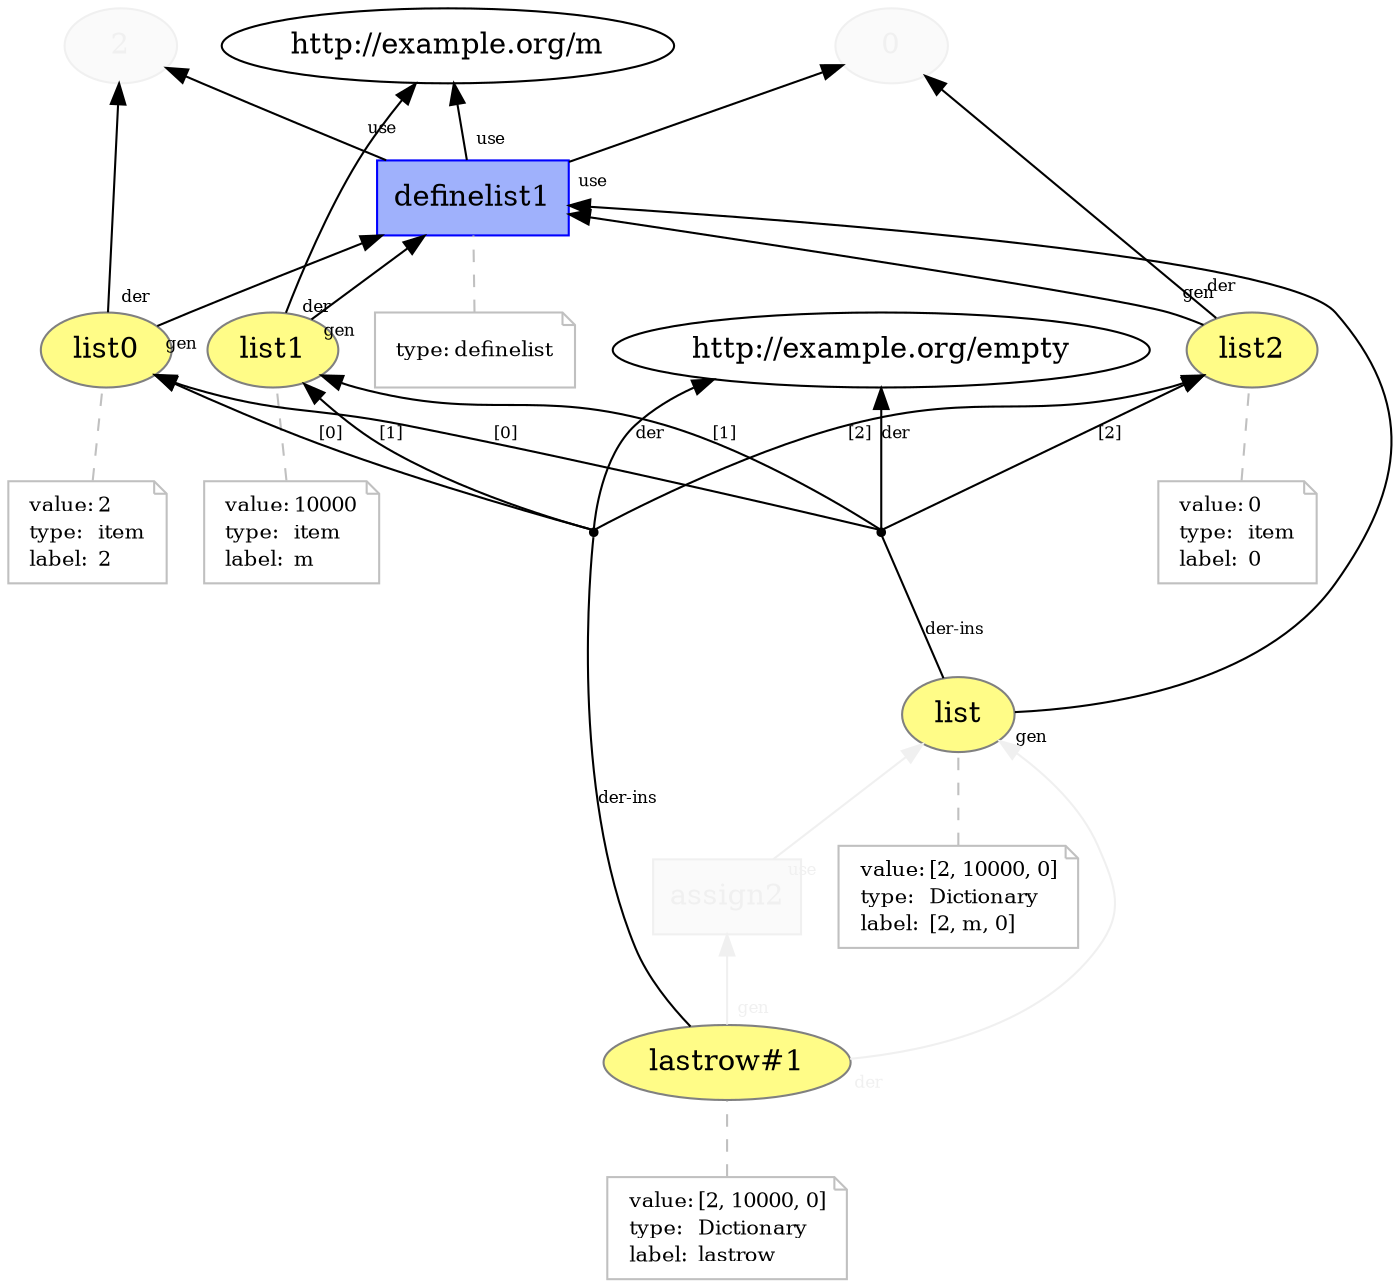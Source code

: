 digraph "PROV" { size="16,12"; rankdir="BT";
"http://example.org/2" [fillcolor="#FAFAFA",color="#F0F0F0",style="filled",fontcolor="#F0F0F0",label="2",URL="http://example.org/2"]
"http://example.org/0" [fillcolor="#FAFAFA",color="#F0F0F0",style="filled",fontcolor="#F0F0F0",label="0",URL="http://example.org/0"]
"http://example.org/list" [fillcolor="#FFFC87",color="#808080",style="filled",label="list",URL="http://example.org/list"]
"-attrs0" [color="gray",shape="note",fontsize="10",fontcolor="black",label=<<TABLE cellpadding="0" border="0">
	<TR>
	    <TD align="left">value:</TD>
	    <TD align="left">[2, 10000, 0]</TD>
	</TR>
	<TR>
	    <TD align="left">type:</TD>
	    <TD align="left">Dictionary</TD>
	</TR>
	<TR>
	    <TD align="left">label:</TD>
	    <TD align="left">[2, m, 0]</TD>
	</TR>
</TABLE>>]
"-attrs0" -> "http://example.org/list" [color="gray",style="dashed",arrowhead="none"]
"http://example.org/list0" [fillcolor="#FFFC87",color="#808080",style="filled",label="list0",URL="http://example.org/list0"]
"-attrs1" [color="gray",shape="note",fontsize="10",fontcolor="black",label=<<TABLE cellpadding="0" border="0">
	<TR>
	    <TD align="left">value:</TD>
	    <TD align="left">2</TD>
	</TR>
	<TR>
	    <TD align="left">type:</TD>
	    <TD align="left">item</TD>
	</TR>
	<TR>
	    <TD align="left">label:</TD>
	    <TD align="left">2</TD>
	</TR>
</TABLE>>]
"-attrs1" -> "http://example.org/list0" [color="gray",style="dashed",arrowhead="none"]
"http://example.org/list1" [fillcolor="#FFFC87",color="#808080",style="filled",label="list1",URL="http://example.org/list1"]
"-attrs2" [color="gray",shape="note",fontsize="10",fontcolor="black",label=<<TABLE cellpadding="0" border="0">
	<TR>
	    <TD align="left">value:</TD>
	    <TD align="left">10000</TD>
	</TR>
	<TR>
	    <TD align="left">type:</TD>
	    <TD align="left">item</TD>
	</TR>
	<TR>
	    <TD align="left">label:</TD>
	    <TD align="left">m</TD>
	</TR>
</TABLE>>]
"-attrs2" -> "http://example.org/list1" [color="gray",style="dashed",arrowhead="none"]
"http://example.org/list2" [fillcolor="#FFFC87",color="#808080",style="filled",label="list2",URL="http://example.org/list2"]
"-attrs3" [color="gray",shape="note",fontsize="10",fontcolor="black",label=<<TABLE cellpadding="0" border="0">
	<TR>
	    <TD align="left">value:</TD>
	    <TD align="left">0</TD>
	</TR>
	<TR>
	    <TD align="left">type:</TD>
	    <TD align="left">item</TD>
	</TR>
	<TR>
	    <TD align="left">label:</TD>
	    <TD align="left">0</TD>
	</TR>
</TABLE>>]
"-attrs3" -> "http://example.org/list2" [color="gray",style="dashed",arrowhead="none"]
"bn0" [shape="point",label=""]
"http://example.org/list" -> "bn0" [fontsize="8",distance="1.5",angle="60.0",rotation="20",label="der-ins",arrowhead="none"]
"bn0" -> "http://example.org/empty" [fontsize="8",distance="1.5",angle="60.0",rotation="20",label="der"]
"bn0" -> "http://example.org/list0" [fontsize="8",distance="1.5",angle="60.0",rotation="20",label="[0]"]
"bn0" -> "http://example.org/list1" [fontsize="8",distance="1.5",angle="60.0",rotation="20",label="[1]"]
"bn0" -> "http://example.org/list2" [fontsize="8",distance="1.5",angle="60.0",rotation="20",label="[2]"]
"http://example.org/definelist1" [fillcolor="#9FB1FC",color="#0000FF",shape="polygon",sides="4",style="filled",label="definelist1",URL="http://example.org/definelist1"]
"-attrs4" [color="gray",shape="note",fontsize="10",fontcolor="black",label=<<TABLE cellpadding="0" border="0">
	<TR>
	    <TD align="left">type:</TD>
	    <TD align="left">definelist</TD>
	</TR>
</TABLE>>]
"-attrs4" -> "http://example.org/definelist1" [color="gray",style="dashed",arrowhead="none"]
"http://example.org/list0" -> "http://example.org/2" [labelfontsize="8",labeldistance="1.5",labelangle="60.0",rotation="20",taillabel="der"]
"http://example.org/list1" -> "http://example.org/m" [labelfontsize="8",labeldistance="1.5",labelangle="60.0",rotation="20",taillabel="der"]
"http://example.org/list2" -> "http://example.org/0" [labelfontsize="8",labeldistance="1.5",labelangle="60.0",rotation="20",taillabel="der"]
"http://example.org/list" -> "http://example.org/definelist1" [labelfontsize="8",labeldistance="1.5",labelangle="60.0",rotation="20",taillabel="gen"]
"http://example.org/lastrow#1" [fillcolor="#FFFC87",color="#808080",style="filled",label="lastrow#1",URL="http://example.org/lastrow#1"]
"-attrs5" [color="gray",shape="note",fontsize="10",fontcolor="black",label=<<TABLE cellpadding="0" border="0">
	<TR>
	    <TD align="left">value:</TD>
	    <TD align="left">[2, 10000, 0]</TD>
	</TR>
	<TR>
	    <TD align="left">type:</TD>
	    <TD align="left">Dictionary</TD>
	</TR>
	<TR>
	    <TD align="left">label:</TD>
	    <TD align="left">lastrow</TD>
	</TR>
</TABLE>>]
"-attrs5" -> "http://example.org/lastrow#1" [color="gray",style="dashed",arrowhead="none"]
"bn1" [shape="point",label=""]
"http://example.org/lastrow#1" -> "bn1" [fontsize="8",distance="1.5",angle="60.0",rotation="20",label="der-ins",arrowhead="none"]
"bn1" -> "http://example.org/empty" [fontsize="8",distance="1.5",angle="60.0",rotation="20",label="der"]
"bn1" -> "http://example.org/list0" [fontsize="8",distance="1.5",angle="60.0",rotation="20",label="[0]"]
"bn1" -> "http://example.org/list1" [fontsize="8",distance="1.5",angle="60.0",rotation="20",label="[1]"]
"bn1" -> "http://example.org/list2" [fontsize="8",distance="1.5",angle="60.0",rotation="20",label="[2]"]
"http://example.org/assign2" [fillcolor="#FAFAFA",color="#F0F0F0",shape="polygon",sides="4",style="filled",fontcolor="#F0F0F0",label="assign2",URL="http://example.org/assign2"]
"http://example.org/lastrow#1" -> "http://example.org/list" [labelfontsize="8",labeldistance="1.5",labelangle="60.0",rotation="20",taillabel="der",fontcolor="#F0F0F0",color="#F0F0F0"]
"http://example.org/definelist1" -> "http://example.org/m" [labelfontsize="8",labeldistance="1.5",labelangle="60.0",rotation="20",taillabel="use"]
"http://example.org/assign2" -> "http://example.org/list" [labelfontsize="8",labeldistance="1.5",labelangle="60.0",rotation="20",taillabel="use",fontcolor="#F0F0F0",color="#F0F0F0"]
"http://example.org/definelist1" -> "http://example.org/0" [labelfontsize="8",labeldistance="1.5",labelangle="60.0",rotation="20",taillabel="use"]
"http://example.org/definelist1" -> "http://example.org/2" [labelfontsize="8",labeldistance="1.5",labelangle="60.0",rotation="20",taillabel="use"]
"http://example.org/list2" -> "http://example.org/definelist1" [labelfontsize="8",labeldistance="1.5",labelangle="60.0",rotation="20",taillabel="gen"]
"http://example.org/list0" -> "http://example.org/definelist1" [labelfontsize="8",labeldistance="1.5",labelangle="60.0",rotation="20",taillabel="gen"]
"http://example.org/list1" -> "http://example.org/definelist1" [labelfontsize="8",labeldistance="1.5",labelangle="60.0",rotation="20",taillabel="gen"]
"http://example.org/lastrow#1" -> "http://example.org/assign2" [labelfontsize="8",labeldistance="1.5",labelangle="60.0",rotation="20",taillabel="gen",fontcolor="#F0F0F0",color="#F0F0F0"]
}